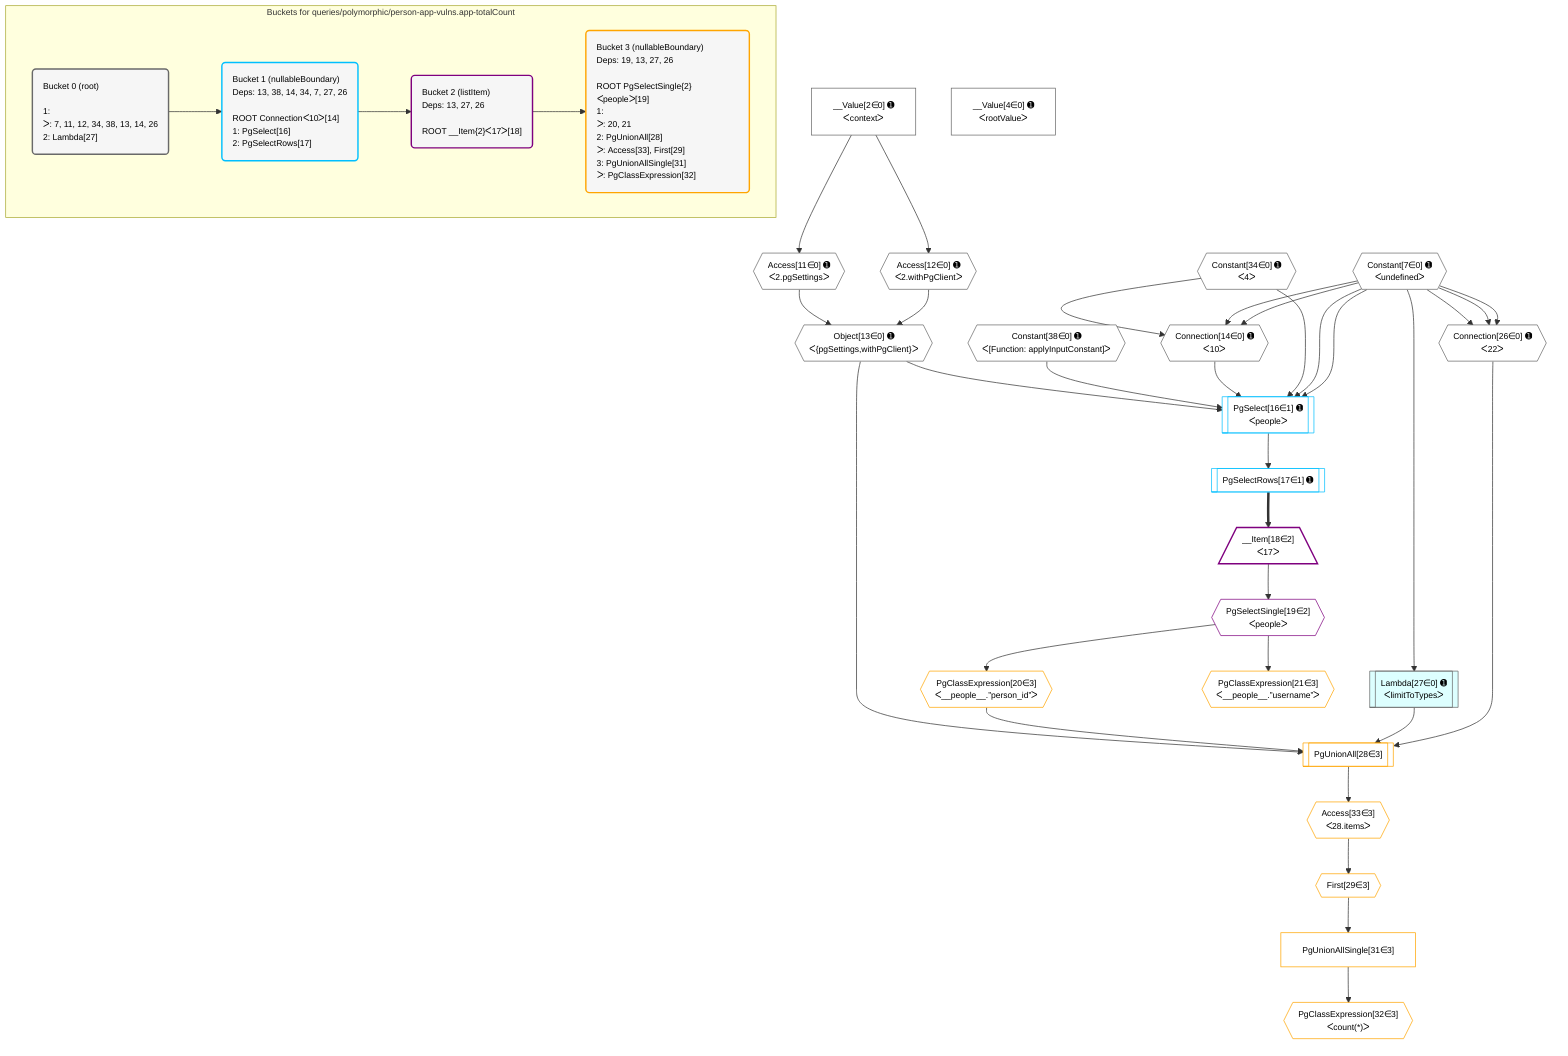 %%{init: {'themeVariables': { 'fontSize': '12px'}}}%%
graph TD
    classDef path fill:#eee,stroke:#000,color:#000
    classDef plan fill:#fff,stroke-width:1px,color:#000
    classDef itemplan fill:#fff,stroke-width:2px,color:#000
    classDef unbatchedplan fill:#dff,stroke-width:1px,color:#000
    classDef sideeffectplan fill:#fcc,stroke-width:2px,color:#000
    classDef bucket fill:#f6f6f6,color:#000,stroke-width:2px,text-align:left


    %% plan dependencies
    Connection14{{"Connection[14∈0] ➊<br />ᐸ10ᐳ"}}:::plan
    Constant34{{"Constant[34∈0] ➊<br />ᐸ4ᐳ"}}:::plan
    Constant7{{"Constant[7∈0] ➊<br />ᐸundefinedᐳ"}}:::plan
    Constant34 & Constant7 & Constant7 --> Connection14
    Connection26{{"Connection[26∈0] ➊<br />ᐸ22ᐳ"}}:::plan
    Constant7 & Constant7 & Constant7 --> Connection26
    Object13{{"Object[13∈0] ➊<br />ᐸ{pgSettings,withPgClient}ᐳ"}}:::plan
    Access11{{"Access[11∈0] ➊<br />ᐸ2.pgSettingsᐳ"}}:::plan
    Access12{{"Access[12∈0] ➊<br />ᐸ2.withPgClientᐳ"}}:::plan
    Access11 & Access12 --> Object13
    __Value2["__Value[2∈0] ➊<br />ᐸcontextᐳ"]:::plan
    __Value2 --> Access11
    __Value2 --> Access12
    Lambda27[["Lambda[27∈0] ➊<br />ᐸlimitToTypesᐳ"]]:::unbatchedplan
    Constant7 --> Lambda27
    __Value4["__Value[4∈0] ➊<br />ᐸrootValueᐳ"]:::plan
    Constant38{{"Constant[38∈0] ➊<br />ᐸ[Function: applyInputConstant]ᐳ"}}:::plan
    PgSelect16[["PgSelect[16∈1] ➊<br />ᐸpeopleᐳ"]]:::plan
    Object13 & Constant38 & Connection14 & Constant34 & Constant7 & Constant7 --> PgSelect16
    PgSelectRows17[["PgSelectRows[17∈1] ➊"]]:::plan
    PgSelect16 --> PgSelectRows17
    __Item18[/"__Item[18∈2]<br />ᐸ17ᐳ"\]:::itemplan
    PgSelectRows17 ==> __Item18
    PgSelectSingle19{{"PgSelectSingle[19∈2]<br />ᐸpeopleᐳ"}}:::plan
    __Item18 --> PgSelectSingle19
    PgUnionAll28[["PgUnionAll[28∈3]"]]:::plan
    PgClassExpression20{{"PgClassExpression[20∈3]<br />ᐸ__people__.”person_id”ᐳ"}}:::plan
    Object13 & PgClassExpression20 & Lambda27 & Connection26 --> PgUnionAll28
    PgSelectSingle19 --> PgClassExpression20
    PgClassExpression21{{"PgClassExpression[21∈3]<br />ᐸ__people__.”username”ᐳ"}}:::plan
    PgSelectSingle19 --> PgClassExpression21
    First29{{"First[29∈3]"}}:::plan
    Access33{{"Access[33∈3]<br />ᐸ28.itemsᐳ"}}:::plan
    Access33 --> First29
    PgUnionAllSingle31["PgUnionAllSingle[31∈3]"]:::plan
    First29 --> PgUnionAllSingle31
    PgClassExpression32{{"PgClassExpression[32∈3]<br />ᐸcount(*)ᐳ"}}:::plan
    PgUnionAllSingle31 --> PgClassExpression32
    PgUnionAll28 --> Access33

    %% define steps

    subgraph "Buckets for queries/polymorphic/person-app-vulns.app-totalCount"
    Bucket0("Bucket 0 (root)<br /><br />1: <br />ᐳ: 7, 11, 12, 34, 38, 13, 14, 26<br />2: Lambda[27]"):::bucket
    classDef bucket0 stroke:#696969
    class Bucket0,__Value2,__Value4,Constant7,Access11,Access12,Object13,Connection14,Connection26,Lambda27,Constant34,Constant38 bucket0
    Bucket1("Bucket 1 (nullableBoundary)<br />Deps: 13, 38, 14, 34, 7, 27, 26<br /><br />ROOT Connectionᐸ10ᐳ[14]<br />1: PgSelect[16]<br />2: PgSelectRows[17]"):::bucket
    classDef bucket1 stroke:#00bfff
    class Bucket1,PgSelect16,PgSelectRows17 bucket1
    Bucket2("Bucket 2 (listItem)<br />Deps: 13, 27, 26<br /><br />ROOT __Item{2}ᐸ17ᐳ[18]"):::bucket
    classDef bucket2 stroke:#7f007f
    class Bucket2,__Item18,PgSelectSingle19 bucket2
    Bucket3("Bucket 3 (nullableBoundary)<br />Deps: 19, 13, 27, 26<br /><br />ROOT PgSelectSingle{2}ᐸpeopleᐳ[19]<br />1: <br />ᐳ: 20, 21<br />2: PgUnionAll[28]<br />ᐳ: Access[33], First[29]<br />3: PgUnionAllSingle[31]<br />ᐳ: PgClassExpression[32]"):::bucket
    classDef bucket3 stroke:#ffa500
    class Bucket3,PgClassExpression20,PgClassExpression21,PgUnionAll28,First29,PgUnionAllSingle31,PgClassExpression32,Access33 bucket3
    Bucket0 --> Bucket1
    Bucket1 --> Bucket2
    Bucket2 --> Bucket3
    end